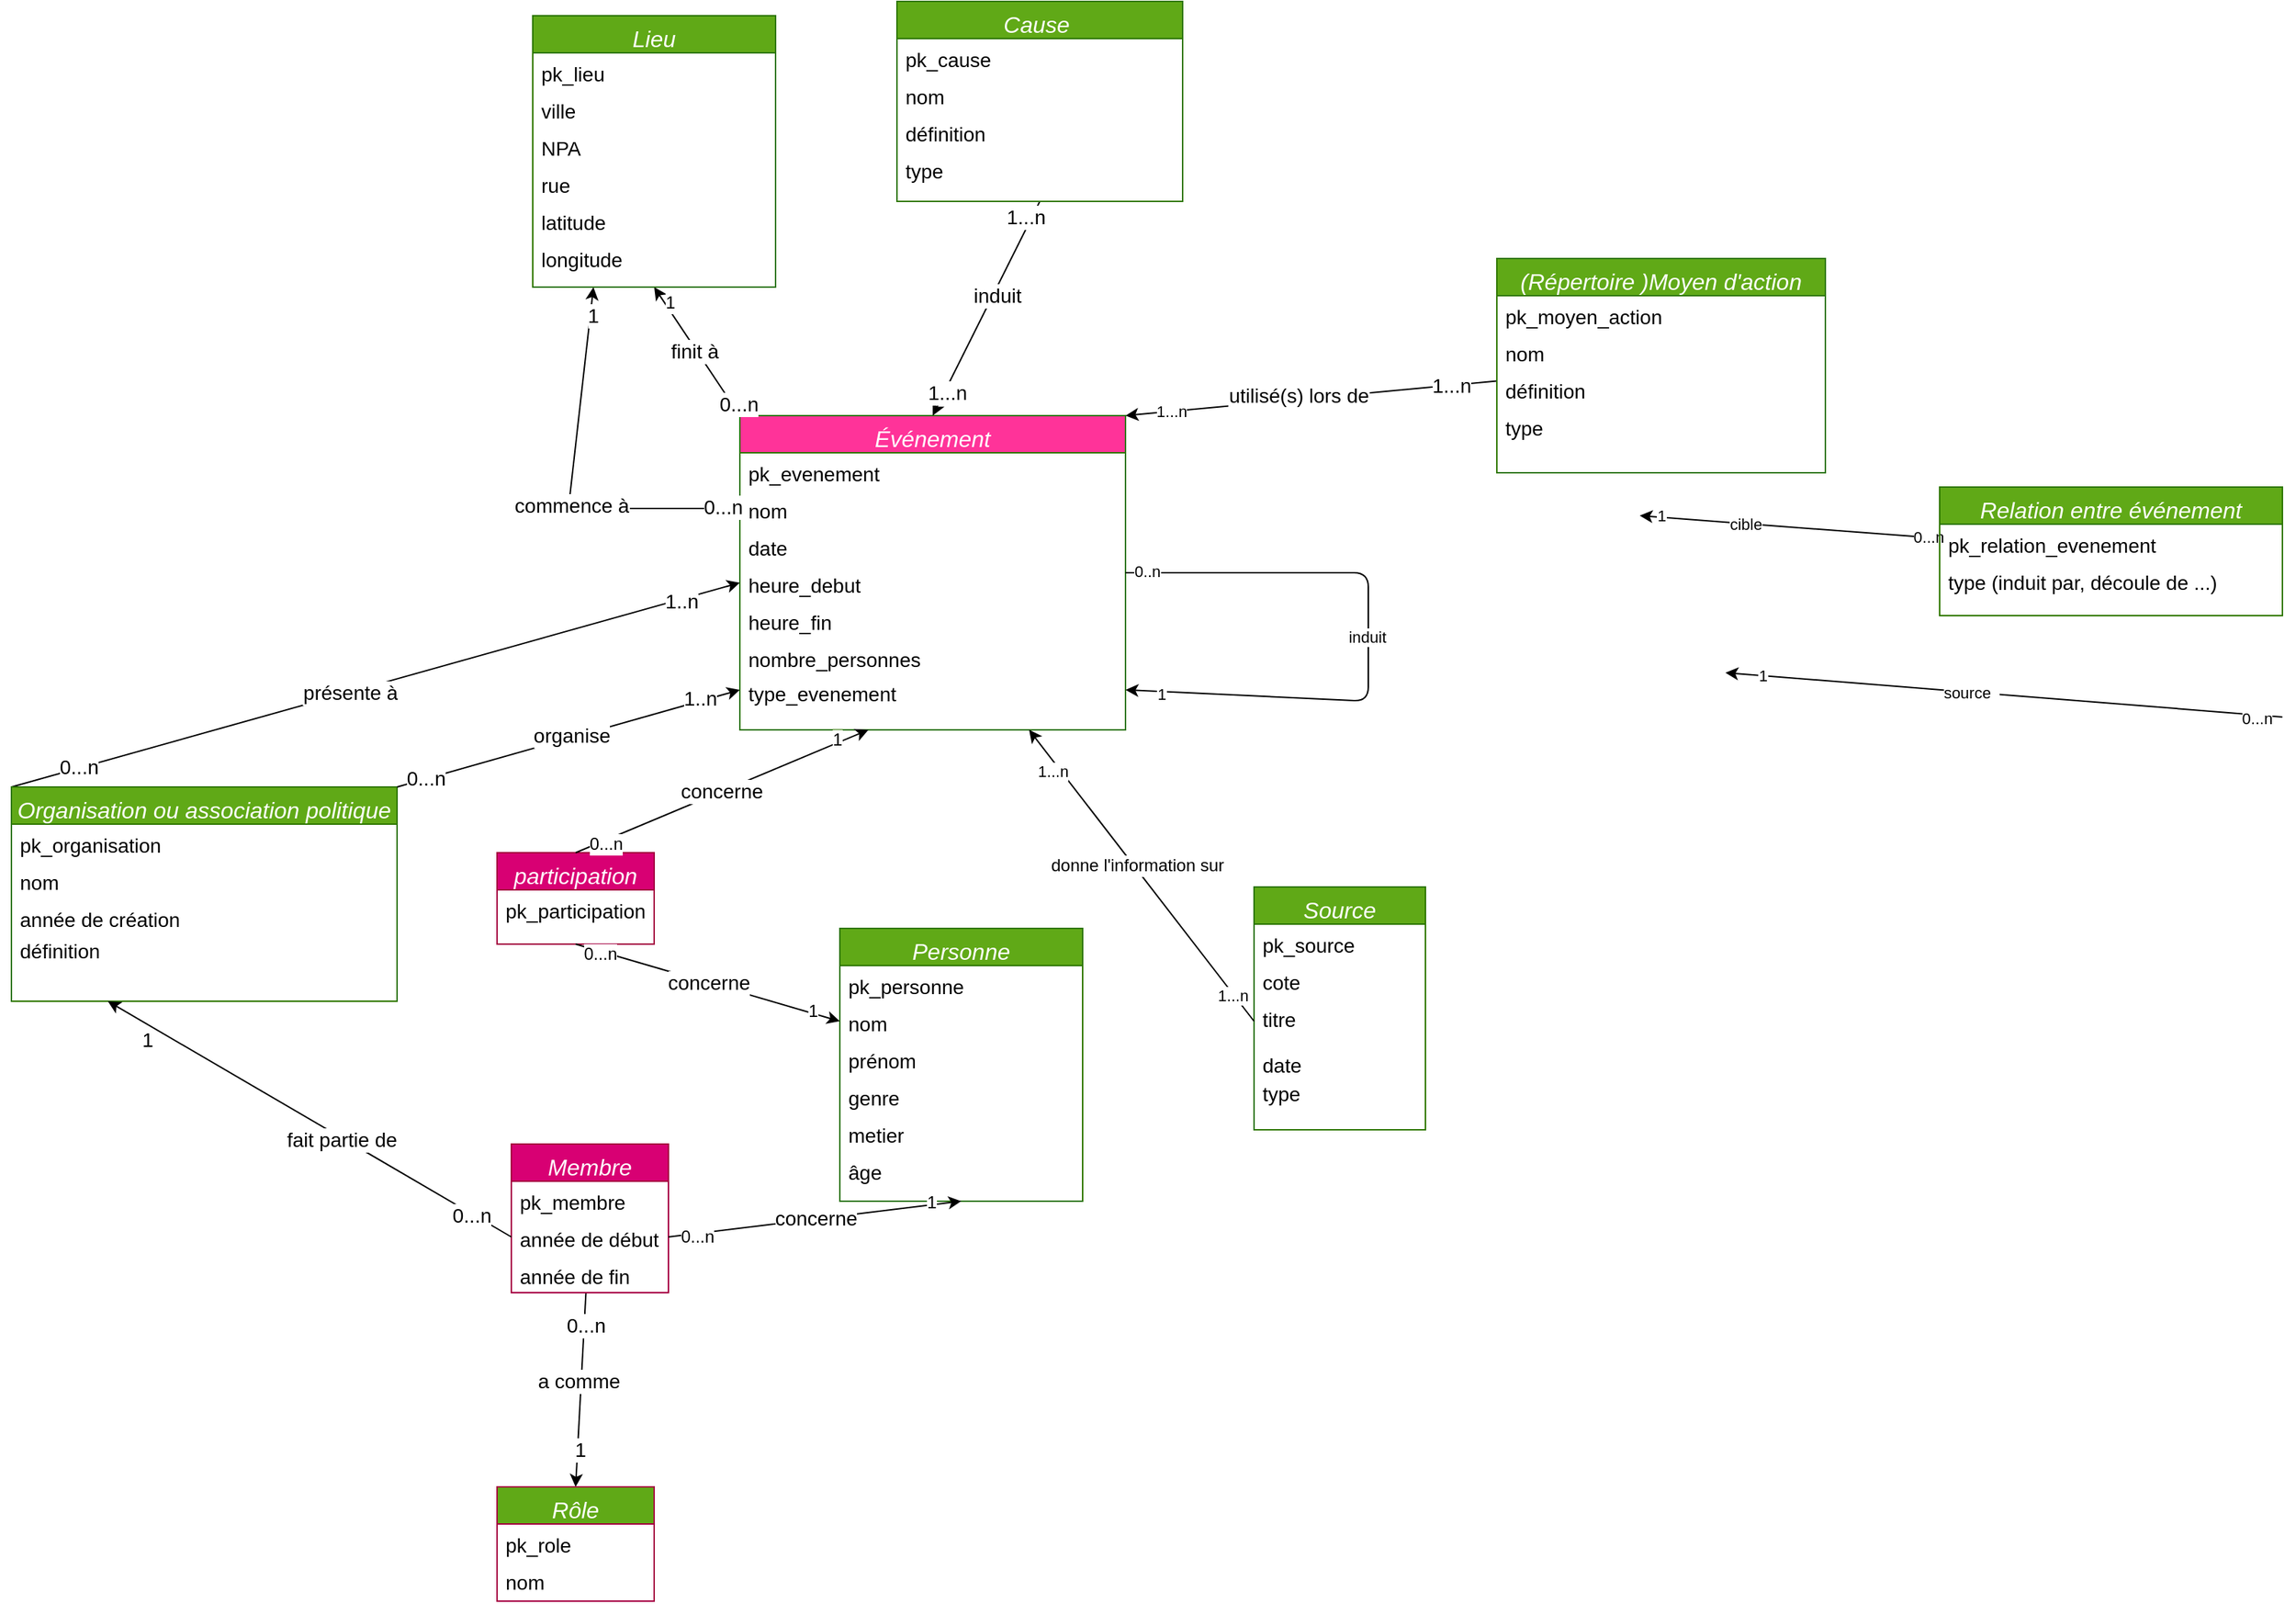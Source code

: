 <mxfile>
    <diagram id="C5RBs43oDa-KdzZeNtuy" name="Page-1">
        <mxGraphModel dx="1182" dy="633" grid="1" gridSize="10" guides="1" tooltips="1" connect="1" arrows="1" fold="1" page="1" pageScale="1" pageWidth="1654" pageHeight="1169" math="0" shadow="0">
            <root>
                <mxCell id="WIyWlLk6GJQsqaUBKTNV-0"/>
                <mxCell id="WIyWlLk6GJQsqaUBKTNV-1" parent="WIyWlLk6GJQsqaUBKTNV-0"/>
                <mxCell id="306" value="Événement" style="swimlane;fontStyle=2;align=center;verticalAlign=top;childLayout=stackLayout;horizontal=1;startSize=26;horizontalStack=0;resizeParent=1;resizeLast=0;collapsible=1;marginBottom=0;rounded=0;shadow=0;strokeWidth=1;fillColor=#FF3399;fontColor=#ffffff;strokeColor=#2D7600;fontSize=16;" parent="WIyWlLk6GJQsqaUBKTNV-1" vertex="1">
                    <mxGeometry x="560" y="330" width="270" height="220" as="geometry">
                        <mxRectangle x="230" y="140" width="160" height="26" as="alternateBounds"/>
                    </mxGeometry>
                </mxCell>
                <mxCell id="307" value="pk_evenement" style="text;align=left;verticalAlign=top;spacingLeft=4;spacingRight=4;overflow=hidden;rotatable=0;points=[[0,0.5],[1,0.5]];portConstraint=eastwest;fontSize=14;" parent="306" vertex="1">
                    <mxGeometry y="26" width="270" height="26" as="geometry"/>
                </mxCell>
                <mxCell id="308" value="nom    " style="text;align=left;verticalAlign=top;spacingLeft=4;spacingRight=4;overflow=hidden;rotatable=0;points=[[0,0.5],[1,0.5]];portConstraint=eastwest;fontSize=14;" parent="306" vertex="1">
                    <mxGeometry y="52" width="270" height="26" as="geometry"/>
                </mxCell>
                <mxCell id="340" value="date" style="text;align=left;verticalAlign=top;spacingLeft=4;spacingRight=4;overflow=hidden;rotatable=0;points=[[0,0.5],[1,0.5]];portConstraint=eastwest;fontSize=14;" parent="306" vertex="1">
                    <mxGeometry y="78" width="270" height="26" as="geometry"/>
                </mxCell>
                <mxCell id="349" value="heure_debut" style="text;align=left;verticalAlign=top;spacingLeft=4;spacingRight=4;overflow=hidden;rotatable=0;points=[[0,0.5],[1,0.5]];portConstraint=eastwest;fontSize=14;" parent="306" vertex="1">
                    <mxGeometry y="104" width="270" height="26" as="geometry"/>
                </mxCell>
                <mxCell id="463" value="heure_fin" style="text;align=left;verticalAlign=top;spacingLeft=4;spacingRight=4;overflow=hidden;rotatable=0;points=[[0,0.5],[1,0.5]];portConstraint=eastwest;fontSize=14;" vertex="1" parent="306">
                    <mxGeometry y="130" width="270" height="26" as="geometry"/>
                </mxCell>
                <mxCell id="464" value="nombre_personnes" style="text;align=left;verticalAlign=top;spacingLeft=4;spacingRight=4;overflow=hidden;rotatable=0;points=[[0,0.5],[1,0.5]];portConstraint=eastwest;fontSize=14;" vertex="1" parent="306">
                    <mxGeometry y="156" width="270" height="24" as="geometry"/>
                </mxCell>
                <mxCell id="466" value="type_evenement" style="text;align=left;verticalAlign=top;spacingLeft=4;spacingRight=4;overflow=hidden;rotatable=0;points=[[0,0.5],[1,0.5]];portConstraint=eastwest;fontSize=14;" vertex="1" parent="306">
                    <mxGeometry y="180" width="270" height="24" as="geometry"/>
                </mxCell>
                <mxCell id="486" style="edgeStyle=none;html=1;entryX=1;entryY=0.5;entryDx=0;entryDy=0;" edge="1" parent="306" source="306" target="466">
                    <mxGeometry relative="1" as="geometry">
                        <mxPoint x="440" y="230" as="targetPoint"/>
                        <Array as="points">
                            <mxPoint x="440" y="110"/>
                            <mxPoint x="440" y="200"/>
                        </Array>
                    </mxGeometry>
                </mxCell>
                <mxCell id="487" value="0..n" style="edgeLabel;html=1;align=center;verticalAlign=middle;resizable=0;points=[];" vertex="1" connectable="0" parent="486">
                    <mxGeometry x="-0.932" y="1" relative="1" as="geometry">
                        <mxPoint as="offset"/>
                    </mxGeometry>
                </mxCell>
                <mxCell id="488" value="1" style="edgeLabel;html=1;align=center;verticalAlign=middle;resizable=0;points=[];" vertex="1" connectable="0" parent="486">
                    <mxGeometry x="0.885" y="2" relative="1" as="geometry">
                        <mxPoint as="offset"/>
                    </mxGeometry>
                </mxCell>
                <mxCell id="489" value="induit" style="edgeLabel;html=1;align=center;verticalAlign=middle;resizable=0;points=[];" vertex="1" connectable="0" parent="486">
                    <mxGeometry x="-0.002" y="-1" relative="1" as="geometry">
                        <mxPoint as="offset"/>
                    </mxGeometry>
                </mxCell>
                <mxCell id="336" value="&lt;font style=&quot;font-size: 14px;&quot;&gt;finit à&amp;nbsp;&lt;/font&gt;" style="edgeStyle=none;html=1;exitX=0;exitY=0;exitDx=0;exitDy=0;entryX=0.5;entryY=1;entryDx=0;entryDy=0;" parent="WIyWlLk6GJQsqaUBKTNV-1" source="306" target="329" edge="1">
                    <mxGeometry relative="1" as="geometry"/>
                </mxCell>
                <mxCell id="337" value="&lt;font style=&quot;font-size: 14px;&quot;&gt;0...n&lt;/font&gt;" style="edgeLabel;html=1;align=center;verticalAlign=middle;resizable=0;points=[];" parent="336" vertex="1" connectable="0">
                    <mxGeometry x="-0.846" y="-3" relative="1" as="geometry">
                        <mxPoint x="1" as="offset"/>
                    </mxGeometry>
                </mxCell>
                <mxCell id="338" value="&lt;font style=&quot;font-size: 12px;&quot;&gt;1&lt;/font&gt;" style="edgeLabel;html=1;align=center;verticalAlign=middle;resizable=0;points=[];" parent="336" vertex="1" connectable="0">
                    <mxGeometry x="0.74" y="-2" relative="1" as="geometry">
                        <mxPoint x="1" as="offset"/>
                    </mxGeometry>
                </mxCell>
                <mxCell id="325" style="edgeStyle=none;html=1;exitX=0;exitY=0.5;exitDx=0;exitDy=0;fontSize=12;entryX=0.25;entryY=1;entryDx=0;entryDy=0;" parent="WIyWlLk6GJQsqaUBKTNV-1" source="308" target="329" edge="1">
                    <mxGeometry relative="1" as="geometry">
                        <Array as="points">
                            <mxPoint x="440" y="395"/>
                        </Array>
                        <mxPoint x="110" y="703.95" as="sourcePoint"/>
                        <mxPoint x="365" y="418.95" as="targetPoint"/>
                    </mxGeometry>
                </mxCell>
                <mxCell id="326" value="&lt;span style=&quot;font-size: 14px;&quot;&gt;commence à&lt;/span&gt;" style="edgeLabel;html=1;align=center;verticalAlign=middle;resizable=0;points=[];fontSize=12;" parent="325" vertex="1" connectable="0">
                    <mxGeometry x="-0.113" y="-1" relative="1" as="geometry">
                        <mxPoint as="offset"/>
                    </mxGeometry>
                </mxCell>
                <mxCell id="327" value="0...n" style="edgeLabel;html=1;align=center;verticalAlign=middle;resizable=0;points=[];fontSize=14;" parent="325" vertex="1" connectable="0">
                    <mxGeometry x="-0.909" y="-1" relative="1" as="geometry">
                        <mxPoint as="offset"/>
                    </mxGeometry>
                </mxCell>
                <mxCell id="328" value="1" style="edgeLabel;html=1;align=center;verticalAlign=middle;resizable=0;points=[];fontSize=14;" parent="325" vertex="1" connectable="0">
                    <mxGeometry x="0.855" y="-1" relative="1" as="geometry">
                        <mxPoint as="offset"/>
                    </mxGeometry>
                </mxCell>
                <mxCell id="329" value="Lieu" style="swimlane;fontStyle=2;align=center;verticalAlign=top;childLayout=stackLayout;horizontal=1;startSize=26;horizontalStack=0;resizeParent=1;resizeLast=0;collapsible=1;marginBottom=0;rounded=0;shadow=0;strokeWidth=1;fillColor=#60a917;fontColor=#ffffff;strokeColor=#2D7600;fontSize=16;" parent="WIyWlLk6GJQsqaUBKTNV-1" vertex="1">
                    <mxGeometry x="415" y="50" width="170" height="190" as="geometry">
                        <mxRectangle x="230" y="140" width="160" height="26" as="alternateBounds"/>
                    </mxGeometry>
                </mxCell>
                <mxCell id="330" value="pk_lieu" style="text;align=left;verticalAlign=top;spacingLeft=4;spacingRight=4;overflow=hidden;rotatable=0;points=[[0,0.5],[1,0.5]];portConstraint=eastwest;fontSize=14;" parent="329" vertex="1">
                    <mxGeometry y="26" width="170" height="26" as="geometry"/>
                </mxCell>
                <mxCell id="331" value="ville" style="text;align=left;verticalAlign=top;spacingLeft=4;spacingRight=4;overflow=hidden;rotatable=0;points=[[0,0.5],[1,0.5]];portConstraint=eastwest;fontSize=14;" parent="329" vertex="1">
                    <mxGeometry y="52" width="170" height="26" as="geometry"/>
                </mxCell>
                <mxCell id="332" value="NPA" style="text;align=left;verticalAlign=top;spacingLeft=4;spacingRight=4;overflow=hidden;rotatable=0;points=[[0,0.5],[1,0.5]];portConstraint=eastwest;fontSize=14;" parent="329" vertex="1">
                    <mxGeometry y="78" width="170" height="26" as="geometry"/>
                </mxCell>
                <mxCell id="333" value="rue" style="text;align=left;verticalAlign=top;spacingLeft=4;spacingRight=4;overflow=hidden;rotatable=0;points=[[0,0.5],[1,0.5]];portConstraint=eastwest;fontSize=14;" parent="329" vertex="1">
                    <mxGeometry y="104" width="170" height="26" as="geometry"/>
                </mxCell>
                <mxCell id="334" value="latitude" style="text;align=left;verticalAlign=top;spacingLeft=4;spacingRight=4;overflow=hidden;rotatable=0;points=[[0,0.5],[1,0.5]];portConstraint=eastwest;fontSize=14;" parent="329" vertex="1">
                    <mxGeometry y="130" width="170" height="26" as="geometry"/>
                </mxCell>
                <mxCell id="335" value="longitude" style="text;align=left;verticalAlign=top;spacingLeft=4;spacingRight=4;overflow=hidden;rotatable=0;points=[[0,0.5],[1,0.5]];portConstraint=eastwest;fontSize=14;" parent="329" vertex="1">
                    <mxGeometry y="156" width="170" height="26" as="geometry"/>
                </mxCell>
                <mxCell id="354" style="edgeStyle=none;html=1;entryX=1;entryY=0;entryDx=0;entryDy=0;fontSize=14;" parent="WIyWlLk6GJQsqaUBKTNV-1" source="350" target="306" edge="1">
                    <mxGeometry relative="1" as="geometry">
                        <Array as="points"/>
                    </mxGeometry>
                </mxCell>
                <mxCell id="355" value="1...n" style="edgeLabel;html=1;align=center;verticalAlign=middle;resizable=0;points=[];fontSize=14;" parent="354" vertex="1" connectable="0">
                    <mxGeometry x="-0.762" relative="1" as="geometry">
                        <mxPoint x="-1" as="offset"/>
                    </mxGeometry>
                </mxCell>
                <mxCell id="357" value="utilisé(s) lors de" style="edgeLabel;html=1;align=center;verticalAlign=middle;resizable=0;points=[];fontSize=14;" parent="354" vertex="1" connectable="0">
                    <mxGeometry x="0.061" y="-3" relative="1" as="geometry">
                        <mxPoint x="-1" as="offset"/>
                    </mxGeometry>
                </mxCell>
                <mxCell id="475" value="1...n" style="edgeLabel;html=1;align=center;verticalAlign=middle;resizable=0;points=[];" vertex="1" connectable="0" parent="354">
                    <mxGeometry x="0.755" y="1" relative="1" as="geometry">
                        <mxPoint y="-1" as="offset"/>
                    </mxGeometry>
                </mxCell>
                <mxCell id="350" value="(Répertoire )Moyen d'action" style="swimlane;fontStyle=2;align=center;verticalAlign=top;childLayout=stackLayout;horizontal=1;startSize=26;horizontalStack=0;resizeParent=1;resizeLast=0;collapsible=1;marginBottom=0;rounded=0;shadow=0;strokeWidth=1;fillColor=#60a917;fontColor=#ffffff;strokeColor=#2D7600;fontSize=16;" parent="WIyWlLk6GJQsqaUBKTNV-1" vertex="1">
                    <mxGeometry x="1090" y="220" width="230" height="150" as="geometry">
                        <mxRectangle x="230" y="140" width="160" height="26" as="alternateBounds"/>
                    </mxGeometry>
                </mxCell>
                <mxCell id="351" value="pk_moyen_action" style="text;align=left;verticalAlign=top;spacingLeft=4;spacingRight=4;overflow=hidden;rotatable=0;points=[[0,0.5],[1,0.5]];portConstraint=eastwest;fontSize=14;" parent="350" vertex="1">
                    <mxGeometry y="26" width="230" height="26" as="geometry"/>
                </mxCell>
                <mxCell id="352" value="nom    " style="text;align=left;verticalAlign=top;spacingLeft=4;spacingRight=4;overflow=hidden;rotatable=0;points=[[0,0.5],[1,0.5]];portConstraint=eastwest;fontSize=14;" parent="350" vertex="1">
                    <mxGeometry y="52" width="230" height="26" as="geometry"/>
                </mxCell>
                <mxCell id="353" value="définition" style="text;align=left;verticalAlign=top;spacingLeft=4;spacingRight=4;overflow=hidden;rotatable=0;points=[[0,0.5],[1,0.5]];portConstraint=eastwest;fontSize=14;" parent="350" vertex="1">
                    <mxGeometry y="78" width="230" height="26" as="geometry"/>
                </mxCell>
                <mxCell id="478" value="type" style="text;align=left;verticalAlign=top;spacingLeft=4;spacingRight=4;overflow=hidden;rotatable=0;points=[[0,0.5],[1,0.5]];portConstraint=eastwest;fontSize=14;" vertex="1" parent="350">
                    <mxGeometry y="104" width="230" height="26" as="geometry"/>
                </mxCell>
                <mxCell id="362" style="edgeStyle=none;html=1;exitX=0.5;exitY=1;exitDx=0;exitDy=0;entryX=0.5;entryY=0;entryDx=0;entryDy=0;fontSize=14;" parent="WIyWlLk6GJQsqaUBKTNV-1" source="358" target="306" edge="1">
                    <mxGeometry relative="1" as="geometry"/>
                </mxCell>
                <mxCell id="363" value="1...n" style="edgeLabel;html=1;align=center;verticalAlign=middle;resizable=0;points=[];fontSize=14;" parent="362" vertex="1" connectable="0">
                    <mxGeometry x="0.776" y="1" relative="1" as="geometry">
                        <mxPoint as="offset"/>
                    </mxGeometry>
                </mxCell>
                <mxCell id="364" value="induit" style="edgeLabel;html=1;align=center;verticalAlign=middle;resizable=0;points=[];fontSize=14;" parent="362" vertex="1" connectable="0">
                    <mxGeometry x="-0.144" y="2" relative="1" as="geometry">
                        <mxPoint as="offset"/>
                    </mxGeometry>
                </mxCell>
                <mxCell id="365" value="1...n" style="edgeLabel;html=1;align=center;verticalAlign=middle;resizable=0;points=[];fontSize=14;" parent="362" vertex="1" connectable="0">
                    <mxGeometry x="-0.831" y="-5" relative="1" as="geometry">
                        <mxPoint as="offset"/>
                    </mxGeometry>
                </mxCell>
                <mxCell id="358" value="Cause " style="swimlane;fontStyle=2;align=center;verticalAlign=top;childLayout=stackLayout;horizontal=1;startSize=26;horizontalStack=0;resizeParent=1;resizeLast=0;collapsible=1;marginBottom=0;rounded=0;shadow=0;strokeWidth=1;fillColor=#60a917;fontColor=#ffffff;strokeColor=#2D7600;fontSize=16;" parent="WIyWlLk6GJQsqaUBKTNV-1" vertex="1">
                    <mxGeometry x="670" y="40" width="200" height="140" as="geometry">
                        <mxRectangle x="230" y="140" width="160" height="26" as="alternateBounds"/>
                    </mxGeometry>
                </mxCell>
                <mxCell id="359" value="pk_cause" style="text;align=left;verticalAlign=top;spacingLeft=4;spacingRight=4;overflow=hidden;rotatable=0;points=[[0,0.5],[1,0.5]];portConstraint=eastwest;fontSize=14;" parent="358" vertex="1">
                    <mxGeometry y="26" width="200" height="26" as="geometry"/>
                </mxCell>
                <mxCell id="360" value="nom    " style="text;align=left;verticalAlign=top;spacingLeft=4;spacingRight=4;overflow=hidden;rotatable=0;points=[[0,0.5],[1,0.5]];portConstraint=eastwest;fontSize=14;" parent="358" vertex="1">
                    <mxGeometry y="52" width="200" height="26" as="geometry"/>
                </mxCell>
                <mxCell id="361" value="définition" style="text;align=left;verticalAlign=top;spacingLeft=4;spacingRight=4;overflow=hidden;rotatable=0;points=[[0,0.5],[1,0.5]];portConstraint=eastwest;fontSize=14;" parent="358" vertex="1">
                    <mxGeometry y="78" width="200" height="26" as="geometry"/>
                </mxCell>
                <mxCell id="480" value="type" style="text;align=left;verticalAlign=top;spacingLeft=4;spacingRight=4;overflow=hidden;rotatable=0;points=[[0,0.5],[1,0.5]];portConstraint=eastwest;fontSize=14;" vertex="1" parent="358">
                    <mxGeometry y="104" width="200" height="26" as="geometry"/>
                </mxCell>
                <mxCell id="376" style="edgeStyle=none;html=1;fontSize=14;entryX=0;entryY=0.5;entryDx=0;entryDy=0;exitX=0;exitY=0;exitDx=0;exitDy=0;" parent="WIyWlLk6GJQsqaUBKTNV-1" source="366" target="349" edge="1">
                    <mxGeometry relative="1" as="geometry">
                        <mxPoint x="270" y="400" as="sourcePoint"/>
                        <mxPoint x="90" y="420" as="targetPoint"/>
                    </mxGeometry>
                </mxCell>
                <mxCell id="377" value="0...n" style="edgeLabel;html=1;align=center;verticalAlign=middle;resizable=0;points=[];fontSize=14;" parent="376" vertex="1" connectable="0">
                    <mxGeometry x="-0.817" y="1" relative="1" as="geometry">
                        <mxPoint as="offset"/>
                    </mxGeometry>
                </mxCell>
                <mxCell id="378" value="1..n" style="edgeLabel;html=1;align=center;verticalAlign=middle;resizable=0;points=[];fontSize=14;" parent="376" vertex="1" connectable="0">
                    <mxGeometry x="0.841" y="-1" relative="1" as="geometry">
                        <mxPoint x="-1" as="offset"/>
                    </mxGeometry>
                </mxCell>
                <mxCell id="379" value="présente à" style="edgeLabel;html=1;align=center;verticalAlign=middle;resizable=0;points=[];fontSize=14;" parent="376" vertex="1" connectable="0">
                    <mxGeometry x="-0.073" relative="1" as="geometry">
                        <mxPoint as="offset"/>
                    </mxGeometry>
                </mxCell>
                <mxCell id="366" value="Organisation ou association politique" style="swimlane;fontStyle=2;align=center;verticalAlign=top;childLayout=stackLayout;horizontal=1;startSize=26;horizontalStack=0;resizeParent=1;resizeLast=0;collapsible=1;marginBottom=0;rounded=0;shadow=0;strokeWidth=1;fillColor=#60a917;fontColor=#ffffff;strokeColor=#2D7600;fontSize=16;" parent="WIyWlLk6GJQsqaUBKTNV-1" vertex="1">
                    <mxGeometry x="50" y="590" width="270" height="150" as="geometry">
                        <mxRectangle x="230" y="140" width="160" height="26" as="alternateBounds"/>
                    </mxGeometry>
                </mxCell>
                <mxCell id="367" value="pk_organisation" style="text;align=left;verticalAlign=top;spacingLeft=4;spacingRight=4;overflow=hidden;rotatable=0;points=[[0,0.5],[1,0.5]];portConstraint=eastwest;fontSize=14;" parent="366" vertex="1">
                    <mxGeometry y="26" width="270" height="26" as="geometry"/>
                </mxCell>
                <mxCell id="368" value="nom" style="text;align=left;verticalAlign=top;spacingLeft=4;spacingRight=4;overflow=hidden;rotatable=0;points=[[0,0.5],[1,0.5]];portConstraint=eastwest;rounded=0;shadow=0;html=0;fontSize=14;" parent="366" vertex="1">
                    <mxGeometry y="52" width="270" height="26" as="geometry"/>
                </mxCell>
                <mxCell id="369" value="année de création" style="text;align=left;verticalAlign=top;spacingLeft=4;spacingRight=4;overflow=hidden;rotatable=0;points=[[0,0.5],[1,0.5]];portConstraint=eastwest;rounded=0;shadow=0;html=0;fontSize=14;" parent="366" vertex="1">
                    <mxGeometry y="78" width="270" height="22" as="geometry"/>
                </mxCell>
                <mxCell id="371" value="définition" style="text;align=left;verticalAlign=top;spacingLeft=4;spacingRight=4;overflow=hidden;rotatable=0;points=[[0,0.5],[1,0.5]];portConstraint=eastwest;rounded=0;shadow=0;html=0;fontSize=14;" parent="366" vertex="1">
                    <mxGeometry y="100" width="270" height="26" as="geometry"/>
                </mxCell>
                <mxCell id="380" value="Personne" style="swimlane;fontStyle=2;align=center;verticalAlign=top;childLayout=stackLayout;horizontal=1;startSize=26;horizontalStack=0;resizeParent=1;resizeLast=0;collapsible=1;marginBottom=0;rounded=0;shadow=0;strokeWidth=1;fillColor=#60a917;fontColor=#ffffff;strokeColor=#2D7600;fontSize=16;" parent="WIyWlLk6GJQsqaUBKTNV-1" vertex="1">
                    <mxGeometry x="630" y="689" width="170" height="191" as="geometry">
                        <mxRectangle x="230" y="140" width="160" height="26" as="alternateBounds"/>
                    </mxGeometry>
                </mxCell>
                <mxCell id="381" value="pk_personne" style="text;align=left;verticalAlign=top;spacingLeft=4;spacingRight=4;overflow=hidden;rotatable=0;points=[[0,0.5],[1,0.5]];portConstraint=eastwest;fontSize=14;" parent="380" vertex="1">
                    <mxGeometry y="26" width="170" height="26" as="geometry"/>
                </mxCell>
                <mxCell id="382" value="nom    " style="text;align=left;verticalAlign=top;spacingLeft=4;spacingRight=4;overflow=hidden;rotatable=0;points=[[0,0.5],[1,0.5]];portConstraint=eastwest;fontSize=14;" parent="380" vertex="1">
                    <mxGeometry y="52" width="170" height="26" as="geometry"/>
                </mxCell>
                <mxCell id="383" value="prénom" style="text;align=left;verticalAlign=top;spacingLeft=4;spacingRight=4;overflow=hidden;rotatable=0;points=[[0,0.5],[1,0.5]];portConstraint=eastwest;rounded=0;shadow=0;html=0;fontSize=14;" parent="380" vertex="1">
                    <mxGeometry y="78" width="170" height="26" as="geometry"/>
                </mxCell>
                <mxCell id="385" value="genre" style="text;align=left;verticalAlign=top;spacingLeft=4;spacingRight=4;overflow=hidden;rotatable=0;points=[[0,0.5],[1,0.5]];portConstraint=eastwest;rounded=0;shadow=0;html=0;fontSize=14;" parent="380" vertex="1">
                    <mxGeometry y="104" width="170" height="26" as="geometry"/>
                </mxCell>
                <mxCell id="477" value="metier" style="text;align=left;verticalAlign=top;spacingLeft=4;spacingRight=4;overflow=hidden;rotatable=0;points=[[0,0.5],[1,0.5]];portConstraint=eastwest;rounded=0;shadow=0;html=0;fontSize=14;" vertex="1" parent="380">
                    <mxGeometry y="130" width="170" height="26" as="geometry"/>
                </mxCell>
                <mxCell id="479" value="âge" style="text;align=left;verticalAlign=top;spacingLeft=4;spacingRight=4;overflow=hidden;rotatable=0;points=[[0,0.5],[1,0.5]];portConstraint=eastwest;rounded=0;shadow=0;html=0;fontSize=14;" vertex="1" parent="380">
                    <mxGeometry y="156" width="170" height="26" as="geometry"/>
                </mxCell>
                <mxCell id="408" style="edgeStyle=none;html=1;entryX=0.5;entryY=0;entryDx=0;entryDy=0;fontSize=14;" parent="WIyWlLk6GJQsqaUBKTNV-1" source="386" target="404" edge="1">
                    <mxGeometry relative="1" as="geometry"/>
                </mxCell>
                <mxCell id="409" value="0...n" style="edgeLabel;html=1;align=center;verticalAlign=middle;resizable=0;points=[];fontSize=14;" parent="408" vertex="1" connectable="0">
                    <mxGeometry x="-0.646" y="1" relative="1" as="geometry">
                        <mxPoint y="-1" as="offset"/>
                    </mxGeometry>
                </mxCell>
                <mxCell id="410" value="1" style="edgeLabel;html=1;align=center;verticalAlign=middle;resizable=0;points=[];fontSize=14;" parent="408" vertex="1" connectable="0">
                    <mxGeometry x="0.63" y="1" relative="1" as="geometry">
                        <mxPoint y="-1" as="offset"/>
                    </mxGeometry>
                </mxCell>
                <mxCell id="411" value="a comme" style="edgeLabel;html=1;align=center;verticalAlign=middle;resizable=0;points=[];fontSize=14;" parent="408" vertex="1" connectable="0">
                    <mxGeometry x="-0.073" y="-2" relative="1" as="geometry">
                        <mxPoint y="-1" as="offset"/>
                    </mxGeometry>
                </mxCell>
                <mxCell id="386" value="Membre" style="swimlane;fontStyle=2;align=center;verticalAlign=top;childLayout=stackLayout;horizontal=1;startSize=26;horizontalStack=0;resizeParent=1;resizeLast=0;collapsible=1;marginBottom=0;rounded=0;shadow=0;strokeWidth=1;fillColor=#d80073;fontColor=#ffffff;strokeColor=#A50040;fontSize=16;" parent="WIyWlLk6GJQsqaUBKTNV-1" vertex="1">
                    <mxGeometry x="400" y="840" width="110" height="104" as="geometry">
                        <mxRectangle x="230" y="140" width="160" height="26" as="alternateBounds"/>
                    </mxGeometry>
                </mxCell>
                <mxCell id="387" value="pk_membre" style="text;align=left;verticalAlign=top;spacingLeft=4;spacingRight=4;overflow=hidden;rotatable=0;points=[[0,0.5],[1,0.5]];portConstraint=eastwest;fontSize=14;" parent="386" vertex="1">
                    <mxGeometry y="26" width="110" height="26" as="geometry"/>
                </mxCell>
                <mxCell id="388" value="année de début" style="text;align=left;verticalAlign=top;spacingLeft=4;spacingRight=4;overflow=hidden;rotatable=0;points=[[0,0.5],[1,0.5]];portConstraint=eastwest;rounded=0;shadow=0;html=0;fontSize=14;" parent="386" vertex="1">
                    <mxGeometry y="52" width="110" height="26" as="geometry"/>
                </mxCell>
                <mxCell id="389" style="edgeStyle=elbowEdgeStyle;rounded=0;orthogonalLoop=1;jettySize=auto;elbow=vertical;html=1;exitX=0;exitY=0.5;exitDx=0;exitDy=0;fontSize=14;" parent="386" source="388" target="388" edge="1">
                    <mxGeometry relative="1" as="geometry"/>
                </mxCell>
                <mxCell id="390" value="année de fin" style="text;align=left;verticalAlign=top;spacingLeft=4;spacingRight=4;overflow=hidden;rotatable=0;points=[[0,0.5],[1,0.5]];portConstraint=eastwest;rounded=0;shadow=0;html=0;fontSize=14;" parent="386" vertex="1">
                    <mxGeometry y="78" width="110" height="26" as="geometry"/>
                </mxCell>
                <mxCell id="393" style="edgeStyle=none;html=1;exitX=0;exitY=0.5;exitDx=0;exitDy=0;fontSize=14;entryX=0.25;entryY=1;entryDx=0;entryDy=0;" parent="WIyWlLk6GJQsqaUBKTNV-1" source="388" target="366" edge="1">
                    <mxGeometry relative="1" as="geometry">
                        <mxPoint x="534.55" y="1250" as="targetPoint"/>
                        <mxPoint x="214.55" y="1420" as="sourcePoint"/>
                    </mxGeometry>
                </mxCell>
                <mxCell id="394" value="fait partie de" style="edgeLabel;html=1;align=center;verticalAlign=middle;resizable=0;points=[];fontSize=14;" parent="393" vertex="1" connectable="0">
                    <mxGeometry x="-0.159" y="1" relative="1" as="geometry">
                        <mxPoint as="offset"/>
                    </mxGeometry>
                </mxCell>
                <mxCell id="396" value="1" style="edgeLabel;html=1;align=center;verticalAlign=middle;resizable=0;points=[];fontSize=14;" parent="393" vertex="1" connectable="0">
                    <mxGeometry x="0.759" y="-1" relative="1" as="geometry">
                        <mxPoint x="-7" y="8" as="offset"/>
                    </mxGeometry>
                </mxCell>
                <mxCell id="397" value="0...n" style="edgeLabel;html=1;align=center;verticalAlign=middle;resizable=0;points=[];fontSize=14;" parent="393" vertex="1" connectable="0">
                    <mxGeometry x="-0.803" y="1" relative="1" as="geometry">
                        <mxPoint as="offset"/>
                    </mxGeometry>
                </mxCell>
                <mxCell id="398" value="concerne" style="edgeStyle=none;html=1;exitX=1;exitY=0.5;exitDx=0;exitDy=0;entryX=0.5;entryY=1;entryDx=0;entryDy=0;fontSize=14;" parent="WIyWlLk6GJQsqaUBKTNV-1" source="388" target="380" edge="1">
                    <mxGeometry relative="1" as="geometry">
                        <mxPoint x="1011.73" y="1254" as="sourcePoint"/>
                        <mxPoint x="849.73" y="1110" as="targetPoint"/>
                    </mxGeometry>
                </mxCell>
                <mxCell id="399" value="1" style="edgeLabel;html=1;align=center;verticalAlign=middle;resizable=0;points=[];fontSize=12;" parent="398" vertex="1" connectable="0">
                    <mxGeometry x="0.79" y="2" relative="1" as="geometry">
                        <mxPoint as="offset"/>
                    </mxGeometry>
                </mxCell>
                <mxCell id="400" value="0...n" style="edgeLabel;html=1;align=center;verticalAlign=middle;resizable=0;points=[];fontSize=12;" parent="398" vertex="1" connectable="0">
                    <mxGeometry x="-0.808" y="-2" relative="1" as="geometry">
                        <mxPoint as="offset"/>
                    </mxGeometry>
                </mxCell>
                <mxCell id="404" value="Rôle" style="swimlane;fontStyle=2;align=center;verticalAlign=top;childLayout=stackLayout;horizontal=1;startSize=26;horizontalStack=0;resizeParent=1;resizeLast=0;collapsible=1;marginBottom=0;rounded=0;shadow=0;strokeWidth=1;fillColor=#60A917;fontColor=#ffffff;strokeColor=#A50040;fontSize=16;" parent="WIyWlLk6GJQsqaUBKTNV-1" vertex="1">
                    <mxGeometry x="390" y="1080" width="110" height="80" as="geometry">
                        <mxRectangle x="230" y="140" width="160" height="26" as="alternateBounds"/>
                    </mxGeometry>
                </mxCell>
                <mxCell id="405" value="pk_role" style="text;align=left;verticalAlign=top;spacingLeft=4;spacingRight=4;overflow=hidden;rotatable=0;points=[[0,0.5],[1,0.5]];portConstraint=eastwest;fontSize=14;" parent="404" vertex="1">
                    <mxGeometry y="26" width="110" height="26" as="geometry"/>
                </mxCell>
                <mxCell id="406" value="nom" style="text;align=left;verticalAlign=top;spacingLeft=4;spacingRight=4;overflow=hidden;rotatable=0;points=[[0,0.5],[1,0.5]];portConstraint=eastwest;rounded=0;shadow=0;html=0;fontSize=14;" parent="404" vertex="1">
                    <mxGeometry y="52" width="110" height="26" as="geometry"/>
                </mxCell>
                <mxCell id="407" style="edgeStyle=elbowEdgeStyle;rounded=0;orthogonalLoop=1;jettySize=auto;elbow=vertical;html=1;exitX=0;exitY=0.5;exitDx=0;exitDy=0;fontSize=14;" parent="404" source="406" target="406" edge="1">
                    <mxGeometry relative="1" as="geometry"/>
                </mxCell>
                <mxCell id="434" value="Source" style="swimlane;fontStyle=2;align=center;verticalAlign=top;childLayout=stackLayout;horizontal=1;startSize=26;horizontalStack=0;resizeParent=1;resizeLast=0;collapsible=1;marginBottom=0;rounded=0;shadow=0;strokeWidth=1;fillColor=#60a917;fontColor=#ffffff;strokeColor=#2D7600;fontSize=16;" parent="WIyWlLk6GJQsqaUBKTNV-1" vertex="1">
                    <mxGeometry x="920" y="660" width="120" height="170" as="geometry">
                        <mxRectangle x="230" y="140" width="160" height="26" as="alternateBounds"/>
                    </mxGeometry>
                </mxCell>
                <mxCell id="435" value="pk_source" style="text;align=left;verticalAlign=top;spacingLeft=4;spacingRight=4;overflow=hidden;rotatable=0;points=[[0,0.5],[1,0.5]];portConstraint=eastwest;rounded=0;shadow=0;html=0;fontSize=14;" parent="434" vertex="1">
                    <mxGeometry y="26" width="120" height="26" as="geometry"/>
                </mxCell>
                <mxCell id="436" value="cote" style="text;align=left;verticalAlign=top;spacingLeft=4;spacingRight=4;overflow=hidden;rotatable=0;points=[[0,0.5],[1,0.5]];portConstraint=eastwest;fontSize=14;" parent="434" vertex="1">
                    <mxGeometry y="52" width="120" height="26" as="geometry"/>
                </mxCell>
                <mxCell id="437" value="titre" style="text;align=left;verticalAlign=top;spacingLeft=4;spacingRight=4;overflow=hidden;rotatable=0;points=[[0,0.5],[1,0.5]];portConstraint=eastwest;fontSize=14;" parent="434" vertex="1">
                    <mxGeometry y="78" width="120" height="32" as="geometry"/>
                </mxCell>
                <mxCell id="439" value="date" style="text;align=left;verticalAlign=top;spacingLeft=4;spacingRight=4;overflow=hidden;rotatable=0;points=[[0,0.5],[1,0.5]];portConstraint=eastwest;fontSize=14;" parent="434" vertex="1">
                    <mxGeometry y="110" width="120" height="20" as="geometry"/>
                </mxCell>
                <mxCell id="438" value="type" style="text;align=left;verticalAlign=top;spacingLeft=4;spacingRight=4;overflow=hidden;rotatable=0;points=[[0,0.5],[1,0.5]];portConstraint=eastwest;fontSize=14;" parent="434" vertex="1">
                    <mxGeometry y="130" width="120" height="20" as="geometry"/>
                </mxCell>
                <mxCell id="440" style="edgeStyle=none;html=1;entryX=0.75;entryY=1;entryDx=0;entryDy=0;exitX=0;exitY=0.5;exitDx=0;exitDy=0;" parent="WIyWlLk6GJQsqaUBKTNV-1" source="437" target="306" edge="1">
                    <mxGeometry relative="1" as="geometry"/>
                </mxCell>
                <mxCell id="441" value="1...n" style="edgeLabel;html=1;align=center;verticalAlign=middle;resizable=0;points=[];" parent="440" vertex="1" connectable="0">
                    <mxGeometry x="-0.813" y="1" relative="1" as="geometry">
                        <mxPoint as="offset"/>
                    </mxGeometry>
                </mxCell>
                <mxCell id="442" value="1...n" style="edgeLabel;html=1;align=center;verticalAlign=middle;resizable=0;points=[];" parent="440" vertex="1" connectable="0">
                    <mxGeometry x="0.744" y="4" relative="1" as="geometry">
                        <mxPoint x="-1" as="offset"/>
                    </mxGeometry>
                </mxCell>
                <mxCell id="445" value="&lt;font style=&quot;font-size: 12px;&quot;&gt;donne l'information sur&lt;/font&gt;" style="edgeLabel;html=1;align=center;verticalAlign=middle;resizable=0;points=[];" parent="440" vertex="1" connectable="0">
                    <mxGeometry x="0.066" y="-1" relative="1" as="geometry">
                        <mxPoint x="1" as="offset"/>
                    </mxGeometry>
                </mxCell>
                <mxCell id="454" style="edgeStyle=none;html=1;" parent="WIyWlLk6GJQsqaUBKTNV-1" source="447" edge="1">
                    <mxGeometry relative="1" as="geometry">
                        <mxPoint x="1190" y="400" as="targetPoint"/>
                    </mxGeometry>
                </mxCell>
                <mxCell id="455" value="cible" style="edgeLabel;html=1;align=center;verticalAlign=middle;resizable=0;points=[];" parent="454" vertex="1" connectable="0">
                    <mxGeometry x="0.297" relative="1" as="geometry">
                        <mxPoint as="offset"/>
                    </mxGeometry>
                </mxCell>
                <mxCell id="482" value="0...n" style="edgeLabel;html=1;align=center;verticalAlign=middle;resizable=0;points=[];" vertex="1" connectable="0" parent="454">
                    <mxGeometry x="-0.917" y="-1" relative="1" as="geometry">
                        <mxPoint as="offset"/>
                    </mxGeometry>
                </mxCell>
                <mxCell id="483" value="1" style="edgeLabel;html=1;align=center;verticalAlign=middle;resizable=0;points=[];" vertex="1" connectable="0" parent="454">
                    <mxGeometry x="0.861" y="-1" relative="1" as="geometry">
                        <mxPoint as="offset"/>
                    </mxGeometry>
                </mxCell>
                <mxCell id="447" value="Relation entre événement" style="swimlane;fontStyle=2;align=center;verticalAlign=top;childLayout=stackLayout;horizontal=1;startSize=26;horizontalStack=0;resizeParent=1;resizeLast=0;collapsible=1;marginBottom=0;rounded=0;shadow=0;strokeWidth=1;fillColor=#60a917;fontColor=#ffffff;strokeColor=#2D7600;fontSize=16;" parent="WIyWlLk6GJQsqaUBKTNV-1" vertex="1">
                    <mxGeometry x="1400" y="380" width="240" height="90" as="geometry">
                        <mxRectangle x="230" y="140" width="160" height="26" as="alternateBounds"/>
                    </mxGeometry>
                </mxCell>
                <mxCell id="448" value="pk_relation_evenement" style="text;align=left;verticalAlign=top;spacingLeft=4;spacingRight=4;overflow=hidden;rotatable=0;points=[[0,0.5],[1,0.5]];portConstraint=eastwest;fontSize=14;" parent="447" vertex="1">
                    <mxGeometry y="26" width="240" height="26" as="geometry"/>
                </mxCell>
                <mxCell id="456" value="type (induit par, découle de ...)" style="text;align=left;verticalAlign=top;spacingLeft=4;spacingRight=4;overflow=hidden;rotatable=0;points=[[0,0.5],[1,0.5]];portConstraint=eastwest;fontSize=14;" parent="447" vertex="1">
                    <mxGeometry y="52" width="240" height="26" as="geometry"/>
                </mxCell>
                <mxCell id="451" style="edgeStyle=none;html=1;" parent="WIyWlLk6GJQsqaUBKTNV-1" edge="1">
                    <mxGeometry relative="1" as="geometry">
                        <mxPoint x="1640" y="540.985" as="sourcePoint"/>
                        <mxPoint x="1250" y="510" as="targetPoint"/>
                    </mxGeometry>
                </mxCell>
                <mxCell id="453" value="source&amp;nbsp;&amp;nbsp;" style="edgeLabel;html=1;align=center;verticalAlign=middle;resizable=0;points=[];" parent="451" vertex="1" connectable="0">
                    <mxGeometry x="0.118" relative="1" as="geometry">
                        <mxPoint as="offset"/>
                    </mxGeometry>
                </mxCell>
                <mxCell id="484" value="0...n" style="edgeLabel;html=1;align=center;verticalAlign=middle;resizable=0;points=[];" vertex="1" connectable="0" parent="451">
                    <mxGeometry x="-0.909" y="2" relative="1" as="geometry">
                        <mxPoint as="offset"/>
                    </mxGeometry>
                </mxCell>
                <mxCell id="485" value="1" style="edgeLabel;html=1;align=center;verticalAlign=middle;resizable=0;points=[];" vertex="1" connectable="0" parent="451">
                    <mxGeometry x="0.869" relative="1" as="geometry">
                        <mxPoint as="offset"/>
                    </mxGeometry>
                </mxCell>
                <mxCell id="458" value="participation" style="swimlane;fontStyle=2;align=center;verticalAlign=top;childLayout=stackLayout;horizontal=1;startSize=26;horizontalStack=0;resizeParent=1;resizeLast=0;collapsible=1;marginBottom=0;rounded=0;shadow=0;strokeWidth=1;fillColor=#d80073;fontColor=#ffffff;strokeColor=#A50040;fontSize=16;" parent="WIyWlLk6GJQsqaUBKTNV-1" vertex="1">
                    <mxGeometry x="390" y="636" width="110" height="64" as="geometry">
                        <mxRectangle x="230" y="140" width="160" height="26" as="alternateBounds"/>
                    </mxGeometry>
                </mxCell>
                <mxCell id="459" value="pk_participation" style="text;align=left;verticalAlign=top;spacingLeft=4;spacingRight=4;overflow=hidden;rotatable=0;points=[[0,0.5],[1,0.5]];portConstraint=eastwest;fontSize=14;" parent="458" vertex="1">
                    <mxGeometry y="26" width="110" height="26" as="geometry"/>
                </mxCell>
                <mxCell id="461" style="edgeStyle=elbowEdgeStyle;rounded=0;orthogonalLoop=1;jettySize=auto;elbow=vertical;html=1;exitX=0;exitY=0.5;exitDx=0;exitDy=0;fontSize=14;" parent="458" edge="1">
                    <mxGeometry relative="1" as="geometry">
                        <mxPoint y="65.0" as="sourcePoint"/>
                        <mxPoint y="65.444" as="targetPoint"/>
                    </mxGeometry>
                </mxCell>
                <mxCell id="468" value="concerne" style="edgeStyle=none;html=1;exitX=0.5;exitY=1;exitDx=0;exitDy=0;entryX=0;entryY=0.5;entryDx=0;entryDy=0;fontSize=14;" edge="1" parent="WIyWlLk6GJQsqaUBKTNV-1" source="458" target="382">
                    <mxGeometry relative="1" as="geometry">
                        <mxPoint x="520" y="915" as="sourcePoint"/>
                        <mxPoint x="725" y="839" as="targetPoint"/>
                    </mxGeometry>
                </mxCell>
                <mxCell id="469" value="1" style="edgeLabel;html=1;align=center;verticalAlign=middle;resizable=0;points=[];fontSize=12;" vertex="1" connectable="0" parent="468">
                    <mxGeometry x="0.79" y="2" relative="1" as="geometry">
                        <mxPoint as="offset"/>
                    </mxGeometry>
                </mxCell>
                <mxCell id="470" value="0...n" style="edgeLabel;html=1;align=center;verticalAlign=middle;resizable=0;points=[];fontSize=12;" vertex="1" connectable="0" parent="468">
                    <mxGeometry x="-0.808" y="-2" relative="1" as="geometry">
                        <mxPoint as="offset"/>
                    </mxGeometry>
                </mxCell>
                <mxCell id="471" value="concerne" style="edgeStyle=none;html=1;exitX=0.5;exitY=0;exitDx=0;exitDy=0;fontSize=14;" edge="1" parent="WIyWlLk6GJQsqaUBKTNV-1" source="458">
                    <mxGeometry relative="1" as="geometry">
                        <mxPoint x="530" y="925" as="sourcePoint"/>
                        <mxPoint x="650" y="550" as="targetPoint"/>
                    </mxGeometry>
                </mxCell>
                <mxCell id="472" value="1" style="edgeLabel;html=1;align=center;verticalAlign=middle;resizable=0;points=[];fontSize=12;" vertex="1" connectable="0" parent="471">
                    <mxGeometry x="0.79" y="2" relative="1" as="geometry">
                        <mxPoint as="offset"/>
                    </mxGeometry>
                </mxCell>
                <mxCell id="473" value="0...n" style="edgeLabel;html=1;align=center;verticalAlign=middle;resizable=0;points=[];fontSize=12;" vertex="1" connectable="0" parent="471">
                    <mxGeometry x="-0.808" y="-2" relative="1" as="geometry">
                        <mxPoint as="offset"/>
                    </mxGeometry>
                </mxCell>
                <mxCell id="372" style="edgeStyle=none;html=1;exitX=1;exitY=0;exitDx=0;exitDy=0;fontSize=14;entryX=0;entryY=0.5;entryDx=0;entryDy=0;" parent="WIyWlLk6GJQsqaUBKTNV-1" source="366" target="466" edge="1">
                    <mxGeometry relative="1" as="geometry">
                        <mxPoint x="165" y="928.95" as="sourcePoint"/>
                        <mxPoint x="320" y="550" as="targetPoint"/>
                    </mxGeometry>
                </mxCell>
                <mxCell id="373" value="0...n" style="edgeLabel;html=1;align=center;verticalAlign=middle;resizable=0;points=[];fontSize=14;" parent="372" vertex="1" connectable="0">
                    <mxGeometry x="-0.83" y="1" relative="1" as="geometry">
                        <mxPoint as="offset"/>
                    </mxGeometry>
                </mxCell>
                <mxCell id="374" value="1..n" style="edgeLabel;html=1;align=center;verticalAlign=middle;resizable=0;points=[];fontSize=14;" parent="372" vertex="1" connectable="0">
                    <mxGeometry x="0.767" y="2" relative="1" as="geometry">
                        <mxPoint as="offset"/>
                    </mxGeometry>
                </mxCell>
                <mxCell id="375" value="organise" style="edgeLabel;html=1;align=center;verticalAlign=middle;resizable=0;points=[];fontSize=14;" parent="372" vertex="1" connectable="0">
                    <mxGeometry x="0.017" y="2" relative="1" as="geometry">
                        <mxPoint as="offset"/>
                    </mxGeometry>
                </mxCell>
            </root>
        </mxGraphModel>
    </diagram>
    <diagram id="Zkfayda5o_GuWvGm19tz" name="Page-2">
        <mxGraphModel dx="1598" dy="761" grid="1" gridSize="10" guides="1" tooltips="1" connect="1" arrows="1" fold="1" page="1" pageScale="1" pageWidth="827" pageHeight="1169" math="0" shadow="0">
            <root>
                <mxCell id="0"/>
                <mxCell id="1" parent="0"/>
            </root>
        </mxGraphModel>
    </diagram>
</mxfile>